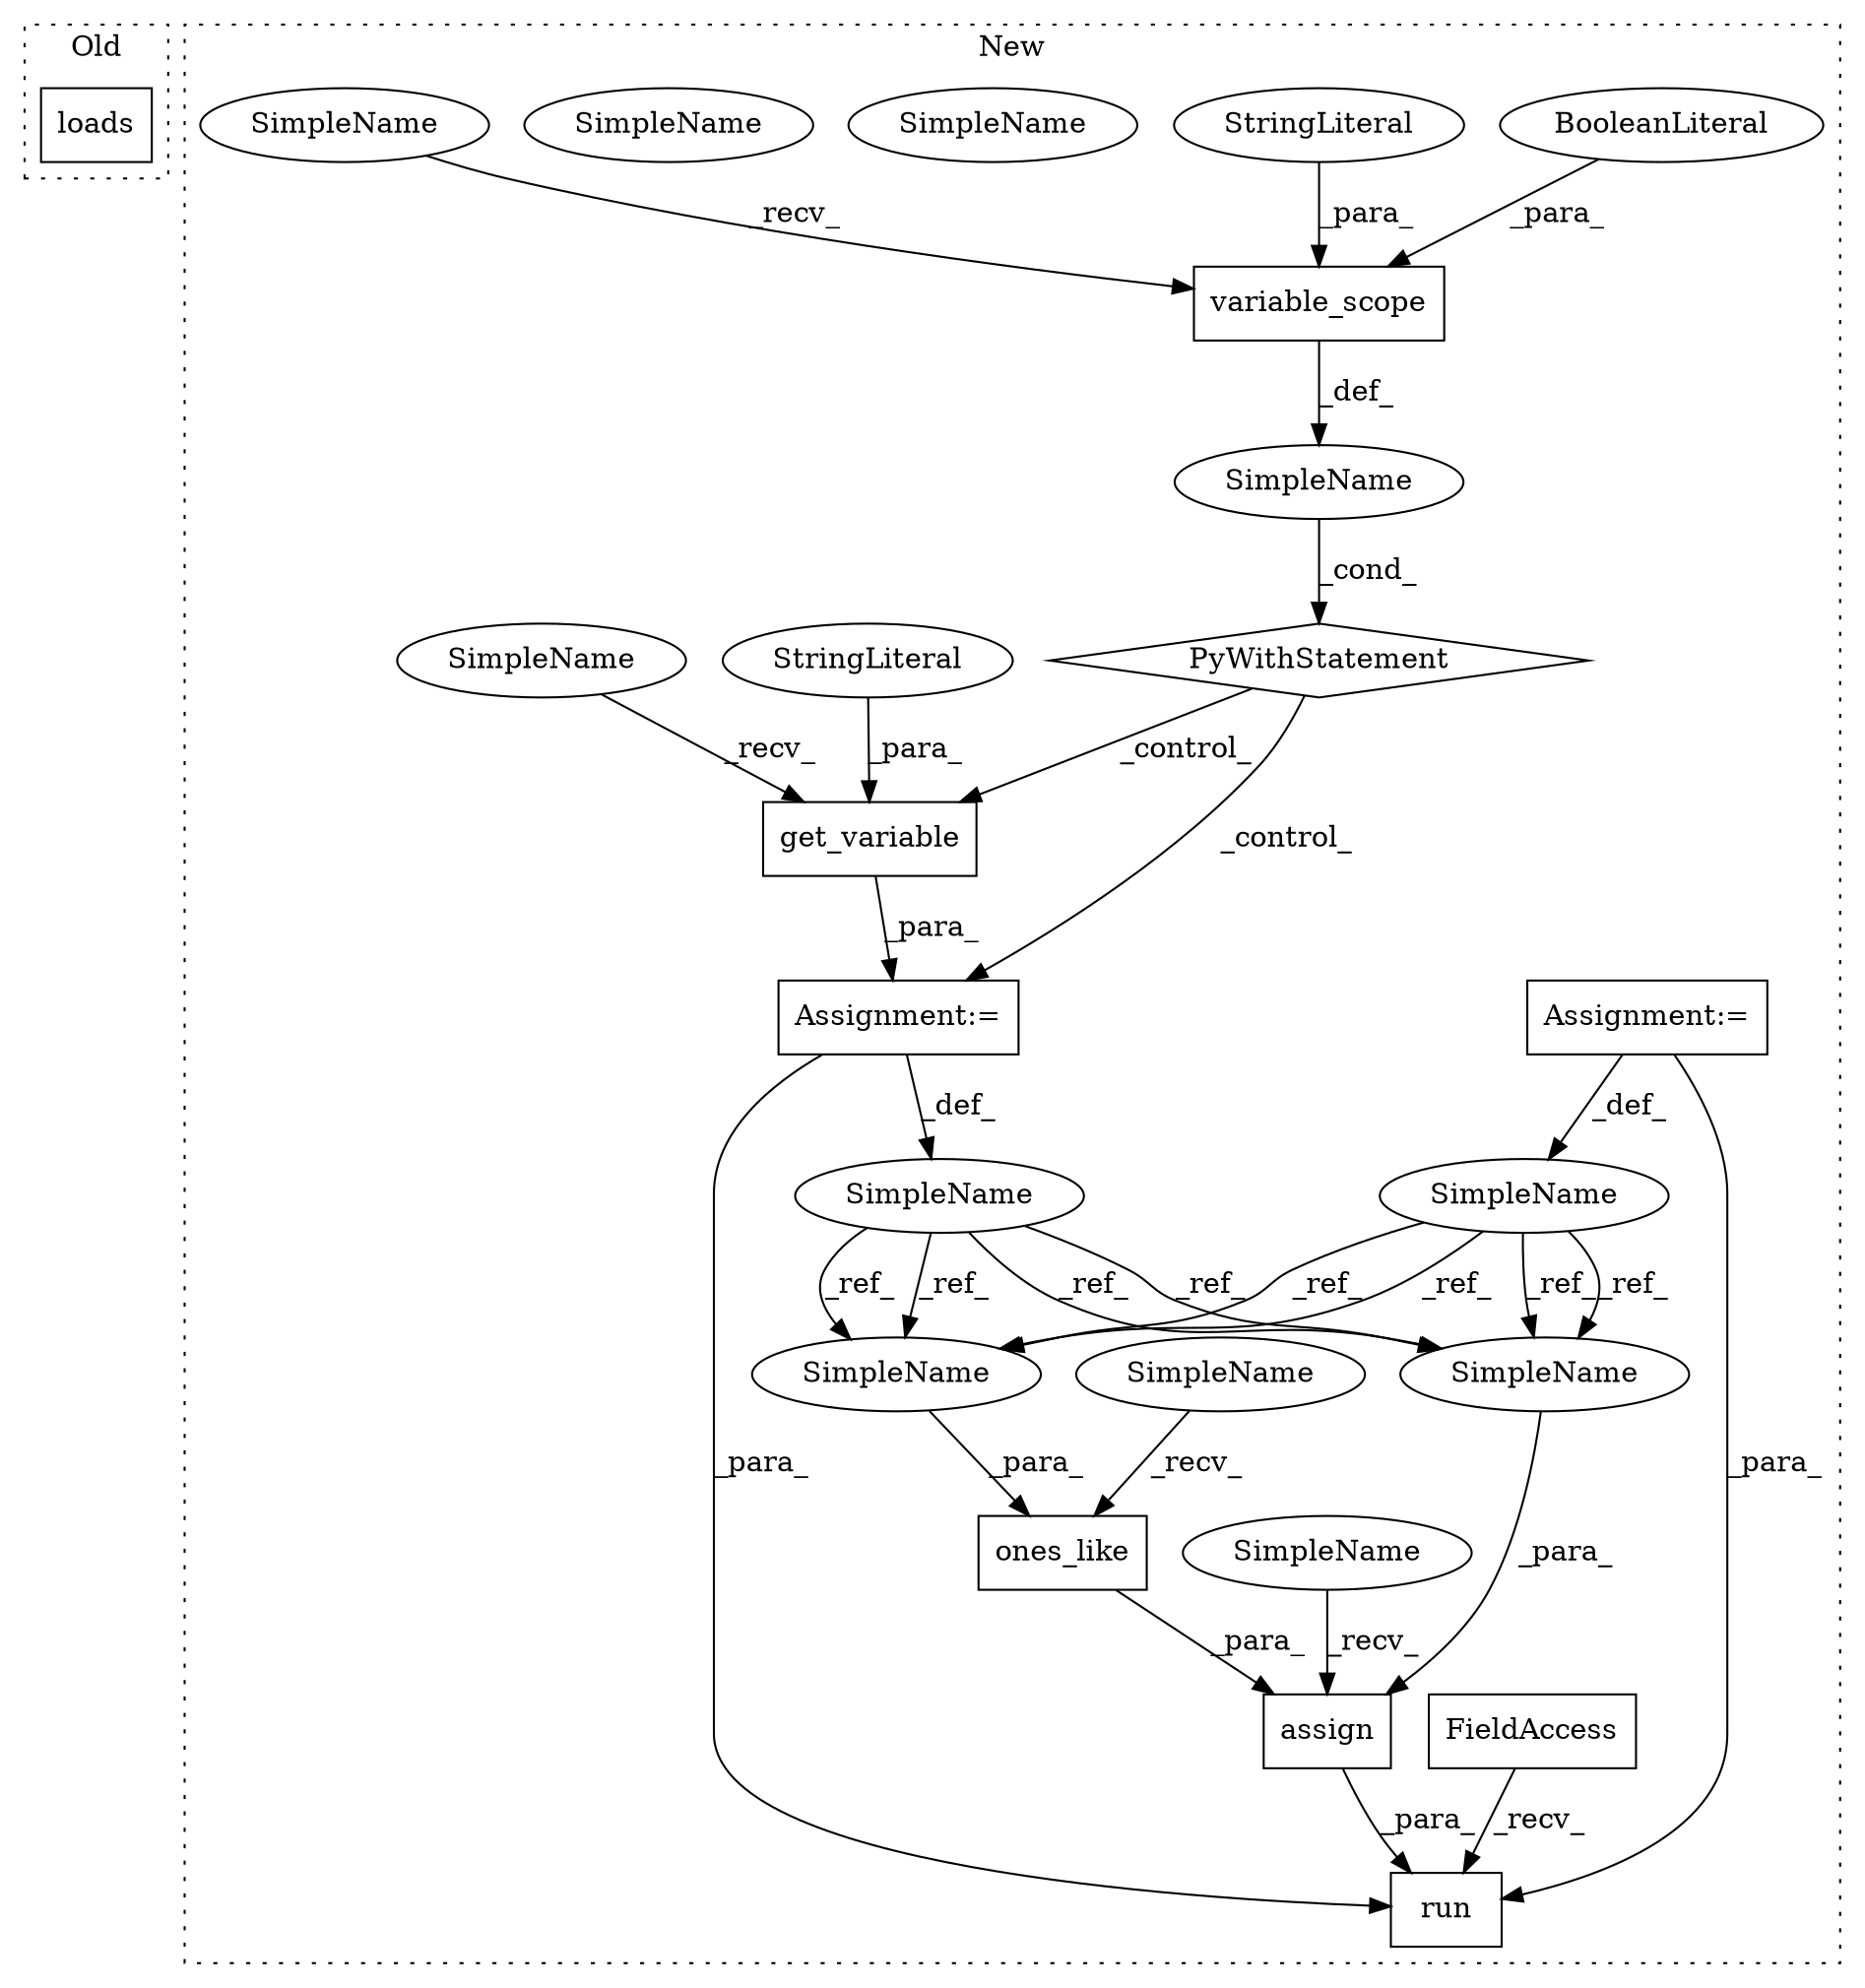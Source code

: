 digraph G {
subgraph cluster0 {
1 [label="loads" a="32" s="9379,9404" l="6,1" shape="box"];
label = "Old";
style="dotted";
}
subgraph cluster1 {
2 [label="ones_like" a="32" s="9600,9614" l="10,1" shape="box"];
3 [label="get_variable" a="32" s="9488,9539" l="13,1" shape="box"];
4 [label="SimpleName" a="42" s="" l="" shape="ellipse"];
5 [label="PyWithStatement" a="104" s="9402,9462" l="10,2" shape="diamond"];
6 [label="variable_scope" a="32" s="9423,9461" l="15,1" shape="box"];
7 [label="BooleanLiteral" a="9" s="9457" l="4" shape="ellipse"];
8 [label="StringLiteral" a="45" s="9438" l="18" shape="ellipse"];
9 [label="StringLiteral" a="45" s="9501" l="38" shape="ellipse"];
10 [label="Assignment:=" a="7" s="9476" l="1" shape="box"];
11 [label="Assignment:=" a="7" s="8947" l="4" shape="box"];
12 [label="SimpleName" a="42" s="9472" l="4" shape="ellipse"];
13 [label="assign" a="32" s="9577,9615" l="7,1" shape="box"];
14 [label="SimpleName" a="42" s="8947" l="4" shape="ellipse"];
15 [label="run" a="32" s="9562,9616" l="4,1" shape="box"];
16 [label="FieldAccess" a="22" s="9552" l="9" shape="box"];
17 [label="SimpleName" a="42" s="9584" l="4" shape="ellipse"];
18 [label="SimpleName" a="42" s="9610" l="4" shape="ellipse"];
19 [label="SimpleName" a="42" s="9412" l="10" shape="ellipse"];
20 [label="SimpleName" a="42" s="9589" l="10" shape="ellipse"];
21 [label="SimpleName" a="42" s="9566" l="10" shape="ellipse"];
22 [label="SimpleName" a="42" s="9477" l="10" shape="ellipse"];
23 [label="SimpleName" a="42" s="9610" l="4" shape="ellipse"];
24 [label="SimpleName" a="42" s="9584" l="4" shape="ellipse"];
label = "New";
style="dotted";
}
2 -> 13 [label="_para_"];
3 -> 10 [label="_para_"];
4 -> 5 [label="_cond_"];
5 -> 10 [label="_control_"];
5 -> 3 [label="_control_"];
6 -> 4 [label="_def_"];
7 -> 6 [label="_para_"];
8 -> 6 [label="_para_"];
9 -> 3 [label="_para_"];
10 -> 15 [label="_para_"];
10 -> 12 [label="_def_"];
11 -> 15 [label="_para_"];
11 -> 14 [label="_def_"];
12 -> 23 [label="_ref_"];
12 -> 23 [label="_ref_"];
12 -> 24 [label="_ref_"];
12 -> 24 [label="_ref_"];
13 -> 15 [label="_para_"];
14 -> 23 [label="_ref_"];
14 -> 24 [label="_ref_"];
14 -> 23 [label="_ref_"];
14 -> 24 [label="_ref_"];
16 -> 15 [label="_recv_"];
19 -> 6 [label="_recv_"];
20 -> 2 [label="_recv_"];
21 -> 13 [label="_recv_"];
22 -> 3 [label="_recv_"];
23 -> 2 [label="_para_"];
24 -> 13 [label="_para_"];
}